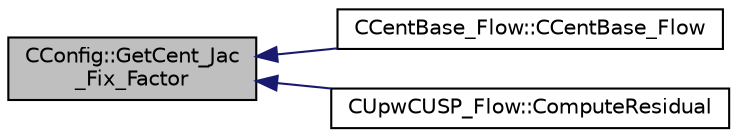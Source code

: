 digraph "CConfig::GetCent_Jac_Fix_Factor"
{
  edge [fontname="Helvetica",fontsize="10",labelfontname="Helvetica",labelfontsize="10"];
  node [fontname="Helvetica",fontsize="10",shape=record];
  rankdir="LR";
  Node1298 [label="CConfig::GetCent_Jac\l_Fix_Factor",height=0.2,width=0.4,color="black", fillcolor="grey75", style="filled", fontcolor="black"];
  Node1298 -> Node1299 [dir="back",color="midnightblue",fontsize="10",style="solid",fontname="Helvetica"];
  Node1299 [label="CCentBase_Flow::CCentBase_Flow",height=0.2,width=0.4,color="black", fillcolor="white", style="filled",URL="$class_c_cent_base___flow.html#a4a4b39381b423d6d2827ca9846cb87a0",tooltip="Constructor of the class. "];
  Node1298 -> Node1300 [dir="back",color="midnightblue",fontsize="10",style="solid",fontname="Helvetica"];
  Node1300 [label="CUpwCUSP_Flow::ComputeResidual",height=0.2,width=0.4,color="black", fillcolor="white", style="filled",URL="$class_c_upw_c_u_s_p___flow.html#ab88b56f4d818225b47b7fe855a18326a",tooltip="Compute the flow residual using a JST method. "];
}
